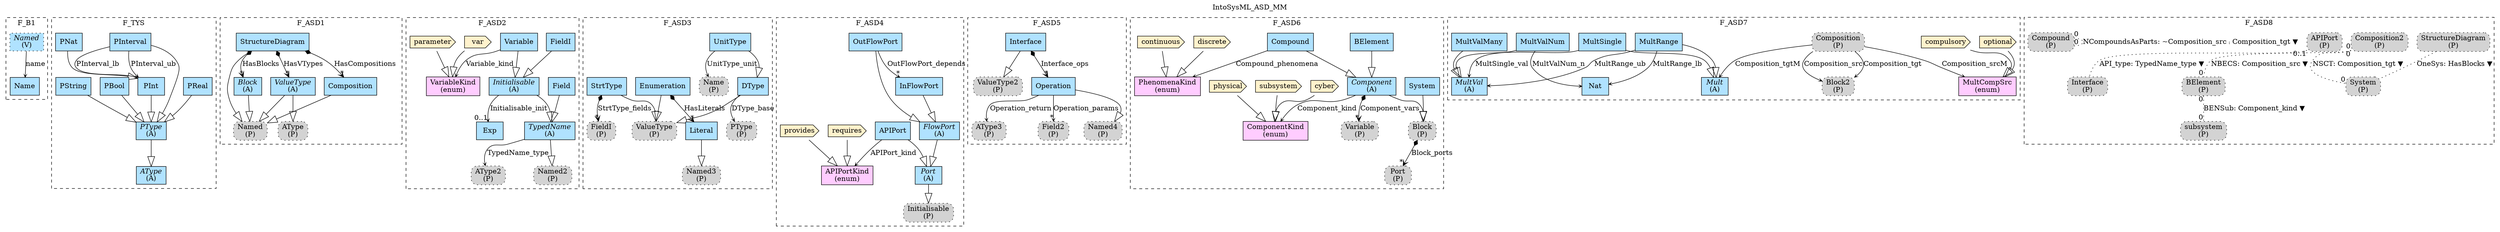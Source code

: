 digraph {graph[label=IntoSysML_ASD_MM,labelloc=tl,labelfontsize=12];
subgraph cluster_F_B1{style=dashed;label=F_B1;
"Name"[shape=record,fillcolor=lightskyblue1,style = filled,label="Name"];
"Named"[shape=record,fillcolor=lightskyblue1,style ="filled,dotted",label=<{<I>Named</I><br/>(V)}>];

"Named"->"Name"[label="name",arrowhead=vee,headlabel="",arrowsize=.5];

}
subgraph cluster_F_TYS{style=dashed;label=F_TYS;
"PType"[shape=record,fillcolor=lightskyblue1,style = filled,label=<{<I>PType</I><br/>(A)}>];
"PInt"[shape=record,fillcolor=lightskyblue1,style = filled,label="PInt"];
"PReal"[shape=record,fillcolor=lightskyblue1,style = filled,label="PReal"];
"PInterval"[shape=record,fillcolor=lightskyblue1,style = filled,label="PInterval"];
"PNat"[shape=record,fillcolor=lightskyblue1,style = filled,label="PNat"];
"PBool"[shape=record,fillcolor=lightskyblue1,style = filled,label="PBool"];
"PString"[shape=record,fillcolor=lightskyblue1,style = filled,label="PString"];
"AType"[shape=record,fillcolor=lightskyblue1,style = filled,label=<{<I>AType</I><br/>(A)}>];

"PNat"->"PInt"[arrowhead=onormal,arrowsize=2.0];
"PInt"->"PType"[arrowhead=onormal,arrowsize=2.0];
"PReal"->"PType"[arrowhead=onormal,arrowsize=2.0];
"PInterval"->"PType"[arrowhead=onormal,arrowsize=2.0];
"PBool"->"PType"[arrowhead=onormal,arrowsize=2.0];
"PString"->"PType"[arrowhead=onormal,arrowsize=2.0];
"PInterval"->"PInt"[label="PInterval_lb",arrowhead=vee,headlabel="",arrowsize=.5];
"PInterval"->"PInt"[label="PInterval_ub",arrowhead=vee,headlabel="",arrowsize=.5];
"PType"->"AType"[arrowhead=onormal,arrowsize=2.0];

}
subgraph cluster_F_ASD1{style=dashed;label=F_ASD1;
"StructureDiagram"[shape=record,fillcolor=lightskyblue1,style = filled,label="StructureDiagram"];
"PNamed"[shape=box,fillcolor=lightgray,style ="rounded,filled,dotted",label=<Named<br/>(P)>];
"PAType"[shape=box,fillcolor=lightgray,style ="rounded,filled,dotted",label=<AType<br/>(P)>];
"Block"[shape=record,fillcolor=lightskyblue1,style = filled,label=<{<I>Block</I><br/>(A)}>];
"ValueType"[shape=record,fillcolor=lightskyblue1,style = filled,label=<{<I>ValueType</I><br/>(A)}>];
"Composition"[shape=record,fillcolor=lightskyblue1,style = filled,label="Composition"];

"StructureDiagram"->"Block"[label="HasBlocks",arrowhead=vee,arrowtail=diamond,dir=both,headlabel="*"];
"StructureDiagram"->"ValueType"[label="HasVTypes",arrowhead=vee,arrowtail=diamond,dir=both,headlabel="*"];
"StructureDiagram"->"Composition"[label="HasCompositions",arrowhead=vee,arrowtail=diamond,dir=both,headlabel="*"];
"StructureDiagram"->"PNamed"[arrowhead=onormal,arrowsize=2.0];
"Block"->"PNamed"[arrowhead=onormal,arrowsize=2.0];
"ValueType"->"PNamed"[arrowhead=onormal,arrowsize=2.0];
"Composition"->"PNamed"[arrowhead=onormal,arrowsize=2.0];
"ValueType"->"PAType"[arrowhead=onormal,arrowsize=2.0];

}


subgraph cluster_F_ASD2{style=dashed;label=F_ASD2;
"PAType2"[shape=box,fillcolor=lightgray,style ="rounded,filled,dotted",label=<AType2<br/>(P)>];
"PNamed2"[shape=box,fillcolor=lightgray,style ="rounded,filled,dotted",label=<Named2<br/>(P)>];
"TypedName"[shape=record,fillcolor=lightskyblue1,style = filled,label=<{<I>TypedName</I><br/>(A)}>];
"Initialisable"[shape=record,fillcolor=lightskyblue1,style = filled,label=<{<I>Initialisable</I><br/>(A)}>];
"Exp"[shape=record,fillcolor=lightskyblue1,style = filled,label="Exp"];
"Field"[shape=record,fillcolor=lightskyblue1,style = filled,label="Field"];
"FieldI"[shape=record,fillcolor=lightskyblue1,style = filled,label="FieldI"];
"Variable"[shape=record,fillcolor=lightskyblue1,style = filled,label="Variable"];
"VariableKind"[shape=record,fillcolor="#FFCCFF",style = filled,label="VariableKind\l(enum)"];
"Vvar"[shape=cds,fillcolor="#FFF2CC",style = filled,label="var"];
"Vparameter"[shape=cds,fillcolor="#FFF2CC",style = filled,label="parameter"];

"Vvar"->"VariableKind"[arrowhead=onormal,arrowsize=2.0];
"Vparameter"->"VariableKind"[arrowhead=onormal,arrowsize=2.0];
"Variable"->"VariableKind"[label="Variable_kind",arrowhead=vee,headlabel="",arrowsize=.5];
"TypedName"->"PAType2"[label="TypedName_type",arrowhead=vee,headlabel="",arrowsize=.5];
"Initialisable"->"Exp"[label="Initialisable_init",arrowhead=vee,headlabel="0..1",arrowsize=.5];
"TypedName"->"PNamed2"[arrowhead=onormal,arrowsize=2.0];
"Field"->"TypedName"[arrowhead=onormal,arrowsize=2.0];
"Initialisable"->"TypedName"[arrowhead=onormal,arrowsize=2.0];
"FieldI"->"Initialisable"[arrowhead=onormal,arrowsize=2.0];
"Variable"->"Initialisable"[arrowhead=onormal,arrowsize=2.0];

}


subgraph cluster_F_ASD3{style=dashed;label=F_ASD3;
"PValueType"[shape=box,fillcolor=lightgray,style ="rounded,filled,dotted",label=<ValueType<br/>(P)>];
"PNamed3"[shape=box,fillcolor=lightgray,style ="rounded,filled,dotted",label=<Named3<br/>(P)>];
"PPType"[shape=box,fillcolor=lightgray,style ="rounded,filled,dotted",label=<PType<br/>(P)>];
"PName"[shape=box,fillcolor=lightgray,style ="rounded,filled,dotted",label=<Name<br/>(P)>];
"PFieldI"[shape=box,fillcolor=lightgray,style ="rounded,filled,dotted",label=<FieldI<br/>(P)>];
"DType"[shape=record,fillcolor=lightskyblue1,style = filled,label="DType"];
"UnitType"[shape=record,fillcolor=lightskyblue1,style = filled,label="UnitType"];
"Enumeration"[shape=record,fillcolor=lightskyblue1,style = filled,label="Enumeration"];
"Literal"[shape=record,fillcolor=lightskyblue1,style = filled,label="Literal"];
"StrtType"[shape=record,fillcolor=lightskyblue1,style = filled,label="StrtType"];

"DType"->"PPType"[label="DType_base",arrowhead=vee,headlabel="",arrowsize=.5];
"DType"->"PValueType"[arrowhead=onormal,arrowsize=2.0];
"UnitType"->"DType"[arrowhead=onormal,arrowsize=2.0];
"UnitType"->"PName"[label="UnitType_unit",arrowhead=vee,headlabel="",arrowsize=.5];
"Enumeration"->"Literal"[label="HasLiterals",arrowhead=vee,arrowtail=diamond,dir=both,headlabel="*"];
"Enumeration"->"PValueType"[arrowhead=onormal,arrowsize=2.0];
"StrtType"->"PValueType"[arrowhead=onormal,arrowsize=2.0];
"Literal"->"PNamed3"[arrowhead=onormal,arrowsize=2.0];
"StrtType"->"PFieldI"[label="StrtType_fields",arrowhead=vee,arrowtail=diamond,dir=both,headlabel="*"];

}





subgraph cluster_F_ASD4{style=dashed;label=F_ASD4;
"PInitialisable"[shape=box,fillcolor=lightgray,style ="rounded,filled,dotted",label=<Initialisable<br/>(P)>];
"Port"[shape=record,fillcolor=lightskyblue1,style = filled,label=<{<I>Port</I><br/>(A)}>];
"FlowPort"[shape=record,fillcolor=lightskyblue1,style = filled,label=<{<I>FlowPort</I><br/>(A)}>];
"APIPort"[shape=record,fillcolor=lightskyblue1,style = filled,label="APIPort"];
"InFlowPort"[shape=record,fillcolor=lightskyblue1,style = filled,label="InFlowPort"];
"OutFlowPort"[shape=record,fillcolor=lightskyblue1,style = filled,label="OutFlowPort"];
"APIPortKind"[shape=record,fillcolor="#FFCCFF",style = filled,label="APIPortKind\l(enum)"];
"Vrequires"[shape=cds,fillcolor="#FFF2CC",style = filled,label="requires"];
"Vprovides"[shape=cds,fillcolor="#FFF2CC",style = filled,label="provides"];

"Vrequires"->"APIPortKind"[arrowhead=onormal,arrowsize=2.0];
"Vprovides"->"APIPortKind"[arrowhead=onormal,arrowsize=2.0];
"APIPort"->"APIPortKind"[label="APIPort_kind",arrowhead=vee,headlabel="",arrowsize=.5];
"Port"->"PInitialisable"[arrowhead=onormal,arrowsize=2.0];
"FlowPort"->"Port"[arrowhead=onormal,arrowsize=2.0];
"APIPort"->"Port"[arrowhead=onormal,arrowsize=2.0];
"InFlowPort"->"FlowPort"[arrowhead=onormal,arrowsize=2.0];
"OutFlowPort"->"FlowPort"[arrowhead=onormal,arrowsize=2.0];
"OutFlowPort"->"InFlowPort"[label="OutFlowPort_depends",arrowhead=vee,headlabel="*",arrowsize=.5];

}

subgraph cluster_F_ASD5{style=dashed;label=F_ASD5;
"PAType3"[shape=box,fillcolor=lightgray,style ="rounded,filled,dotted",label=<AType3<br/>(P)>];
"PValueType2"[shape=box,fillcolor=lightgray,style ="rounded,filled,dotted",label=<ValueType2<br/>(P)>];
"PField2"[shape=box,fillcolor=lightgray,style ="rounded,filled,dotted",label=<Field2<br/>(P)>];
"PNamed4"[shape=box,fillcolor=lightgray,style ="rounded,filled,dotted",label=<Named4<br/>(P)>];
"Interface"[shape=record,fillcolor=lightskyblue1,style = filled,label="Interface"];
"Operation"[shape=record,fillcolor=lightskyblue1,style = filled,label="Operation"];

"Interface"->"PValueType2"[arrowhead=onormal,arrowsize=2.0];
"Operation"->"PNamed4"[arrowhead=onormal,arrowsize=2.0];
"Interface"->"Operation"[label="Interface_ops",arrowhead=vee,arrowtail=diamond,dir=both,headlabel="*"];
"Operation"->"PAType3"[label="Operation_return",arrowhead=vee,headlabel="",arrowsize=.5];
"Operation"->"PField2"[label="Operation_params",arrowhead=vee,headlabel="*",arrowsize=.5];

}




subgraph cluster_F_ASD6{style=dashed;label=F_ASD6;
"PBlock"[shape=box,fillcolor=lightgray,style ="rounded,filled,dotted",label=<Block<br/>(P)>];
"PPort"[shape=box,fillcolor=lightgray,style ="rounded,filled,dotted",label=<Port<br/>(P)>];
"PVariable"[shape=box,fillcolor=lightgray,style ="rounded,filled,dotted",label=<Variable<br/>(P)>];
"System"[shape=record,fillcolor=lightskyblue1,style = filled,label="System"];
"Component"[shape=record,fillcolor=lightskyblue1,style = filled,label=<{<I>Component</I><br/>(A)}>];
"Compound"[shape=record,fillcolor=lightskyblue1,style = filled,label="Compound"];
"BElement"[shape=record,fillcolor=lightskyblue1,style = filled,label="BElement"];
"ComponentKind"[shape=record,fillcolor="#FFCCFF",style = filled,label="ComponentKind\l(enum)"];
"Vcyber"[shape=cds,fillcolor="#FFF2CC",style = filled,label="cyber"];
"Vsubsystem"[shape=cds,fillcolor="#FFF2CC",style = filled,label="subsystem"];
"Vphysical"[shape=cds,fillcolor="#FFF2CC",style = filled,label="physical"];
"PhenomenaKind"[shape=record,fillcolor="#FFCCFF",style = filled,label="PhenomenaKind\l(enum)"];
"Vdiscrete"[shape=cds,fillcolor="#FFF2CC",style = filled,label="discrete"];
"Vcontinuous"[shape=cds,fillcolor="#FFF2CC",style = filled,label="continuous"];

"System"->"PBlock"[arrowhead=onormal,arrowsize=2.0];
"Component"->"PBlock"[arrowhead=onormal,arrowsize=2.0];
"PBlock"->"PPort"[label="Block_ports",arrowhead=vee,arrowtail=diamond,dir=both,headlabel="*"];
"Component"->"PVariable"[label="Component_vars",arrowhead=vee,arrowtail=diamond,dir=both,headlabel="*"];
"Compound"->"Component"[arrowhead=onormal,arrowsize=2.0];
"BElement"->"Component"[arrowhead=onormal,arrowsize=2.0];
"Vcyber"->"ComponentKind"[arrowhead=onormal,arrowsize=2.0];
"Vsubsystem"->"ComponentKind"[arrowhead=onormal,arrowsize=2.0];
"Vphysical"->"ComponentKind"[arrowhead=onormal,arrowsize=2.0];
"Component"->"ComponentKind"[label="Component_kind",arrowhead=vee,headlabel="",arrowsize=.5];
"Vdiscrete"->"PhenomenaKind"[arrowhead=onormal,arrowsize=2.0];
"Vcontinuous"->"PhenomenaKind"[arrowhead=onormal,arrowsize=2.0];
"Compound"->"PhenomenaKind"[label="Compound_phenomena",arrowhead=vee,headlabel="",arrowsize=.5];

}



subgraph cluster_F_ASD7{style=dashed;label=F_ASD7;
"PComposition"[shape=box,fillcolor=lightgray,style ="rounded,filled,dotted",label=<Composition<br/>(P)>];
"PBlock2"[shape=box,fillcolor=lightgray,style ="rounded,filled,dotted",label=<Block2<br/>(P)>];
"Mult"[shape=record,fillcolor=lightskyblue1,style = filled,label=<{<I>Mult</I><br/>(A)}>];
"MultCompSrc"[shape=record,fillcolor="#FFCCFF",style = filled,label="MultCompSrc\l(enum)"];
"Voptional"[shape=cds,fillcolor="#FFF2CC",style = filled,label="optional"];
"Vcompulsory"[shape=cds,fillcolor="#FFF2CC",style = filled,label="compulsory"];
"MultSingle"[shape=record,fillcolor=lightskyblue1,style = filled,label="MultSingle"];
"MultRange"[shape=record,fillcolor=lightskyblue1,style = filled,label="MultRange"];
"Nat"[shape=record,fillcolor=lightskyblue1,style = filled,label="Nat"];
"MultVal"[shape=record,fillcolor=lightskyblue1,style = filled,label=<{<I>MultVal</I><br/>(A)}>];
"MultValNum"[shape=record,fillcolor=lightskyblue1,style = filled,label="MultValNum"];
"MultValMany"[shape=record,fillcolor=lightskyblue1,style = filled,label="MultValMany"];

"PComposition"->"PBlock2"[label="Composition_src",arrowhead=vee,headlabel="",arrowsize=.5];
"PComposition"->"PBlock2"[label="Composition_tgt",arrowhead=vee,headlabel="",arrowsize=.5];
"Voptional"->"MultCompSrc"[arrowhead=onormal,arrowsize=2.0];
"Vcompulsory"->"MultCompSrc"[arrowhead=onormal,arrowsize=2.0];
"PComposition"->"MultCompSrc"[label="Composition_srcM",arrowhead=vee,headlabel="",arrowsize=.5];
"PComposition"->"Mult"[label="Composition_tgtM",arrowhead=vee,headlabel="",arrowsize=.5];
"MultSingle"->"Mult"[arrowhead=onormal,arrowsize=2.0];
"MultRange"->"Mult"[arrowhead=onormal,arrowsize=2.0];
"MultValNum"->"MultVal"[arrowhead=onormal,arrowsize=2.0];
"MultValMany"->"MultVal"[arrowhead=onormal,arrowsize=2.0];
"MultRange"->"Nat"[label="MultRange_lb",arrowhead=vee,headlabel="",arrowsize=.5];
"MultValNum"->"Nat"[label="MultValNum_n",arrowhead=vee,headlabel="",arrowsize=.5];
"MultSingle"->"MultVal"[label="MultSingle_val",arrowhead=vee,headlabel="",arrowsize=.5];
"MultRange"->"MultVal"[label="MultRange_ub",arrowhead=vee,headlabel="",arrowsize=.5];

}


subgraph cluster_F_ASD8{style=dashed;label=F_ASD8;
"PStructureDiagram"[shape=box,fillcolor=lightgray,style ="rounded,filled,dotted",label=<StructureDiagram<br/>(P)>];
"PComposition2"[shape=box,fillcolor=lightgray,style ="rounded,filled,dotted",label=<Composition2<br/>(P)>];
"PSystem"[shape=box,fillcolor=lightgray,style ="rounded,filled,dotted",label=<System<br/>(P)>];
"PBElement"[shape=box,fillcolor=lightgray,style ="rounded,filled,dotted",label=<BElement<br/>(P)>];
"PAPIPort"[shape=box,fillcolor=lightgray,style ="rounded,filled,dotted",label=<APIPort<br/>(P)>];
"PInterface"[shape=box,fillcolor=lightgray,style ="rounded,filled,dotted",label=<Interface<br/>(P)>];
"Psubsystem"[shape=box,fillcolor=lightgray,style ="rounded,filled,dotted",label=<subsystem<br/>(P)>];
"PCompound"[shape=box,fillcolor=lightgray,style ="rounded,filled,dotted",label=<Compound<br/>(P)>];

"PStructureDiagram"->"PSystem"[label="OneSys: HasBlocks ▼",dir=none,taillabel="",headlabel="",style=dotted];
"PComposition2"->"PSystem"[label="NSCT: Composition_tgt ▼",dir=none,taillabel="0",headlabel="0",style=dotted];
"PComposition2"->"PBElement"[label="NBECS: Composition_src ▼",dir=none,taillabel="0",headlabel="0",style=dotted];
"PBElement"->"Psubsystem"[label="BENSub: Component_kind ▼",dir=none,taillabel="0",headlabel="0",style=dotted];
"PAPIPort"->"PInterface"[label="API_type: TypedName_type ▼",dir=none,taillabel="0..1",headlabel="",style=dotted];
"PCompound"->"PCompound"[label="NCompoundsAsParts: ~Composition_src ⨾ Composition_tgt ▼",dir=none,taillabel="0",headlabel="0",style=dotted];

}








}